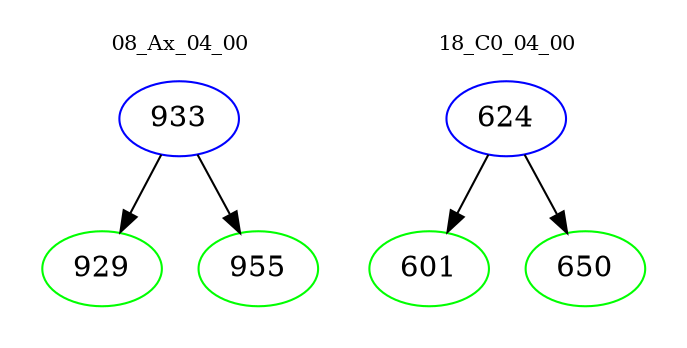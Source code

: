 digraph{
subgraph cluster_0 {
color = white
label = "08_Ax_04_00";
fontsize=10;
T0_933 [label="933", color="blue"]
T0_933 -> T0_929 [color="black"]
T0_929 [label="929", color="green"]
T0_933 -> T0_955 [color="black"]
T0_955 [label="955", color="green"]
}
subgraph cluster_1 {
color = white
label = "18_C0_04_00";
fontsize=10;
T1_624 [label="624", color="blue"]
T1_624 -> T1_601 [color="black"]
T1_601 [label="601", color="green"]
T1_624 -> T1_650 [color="black"]
T1_650 [label="650", color="green"]
}
}
